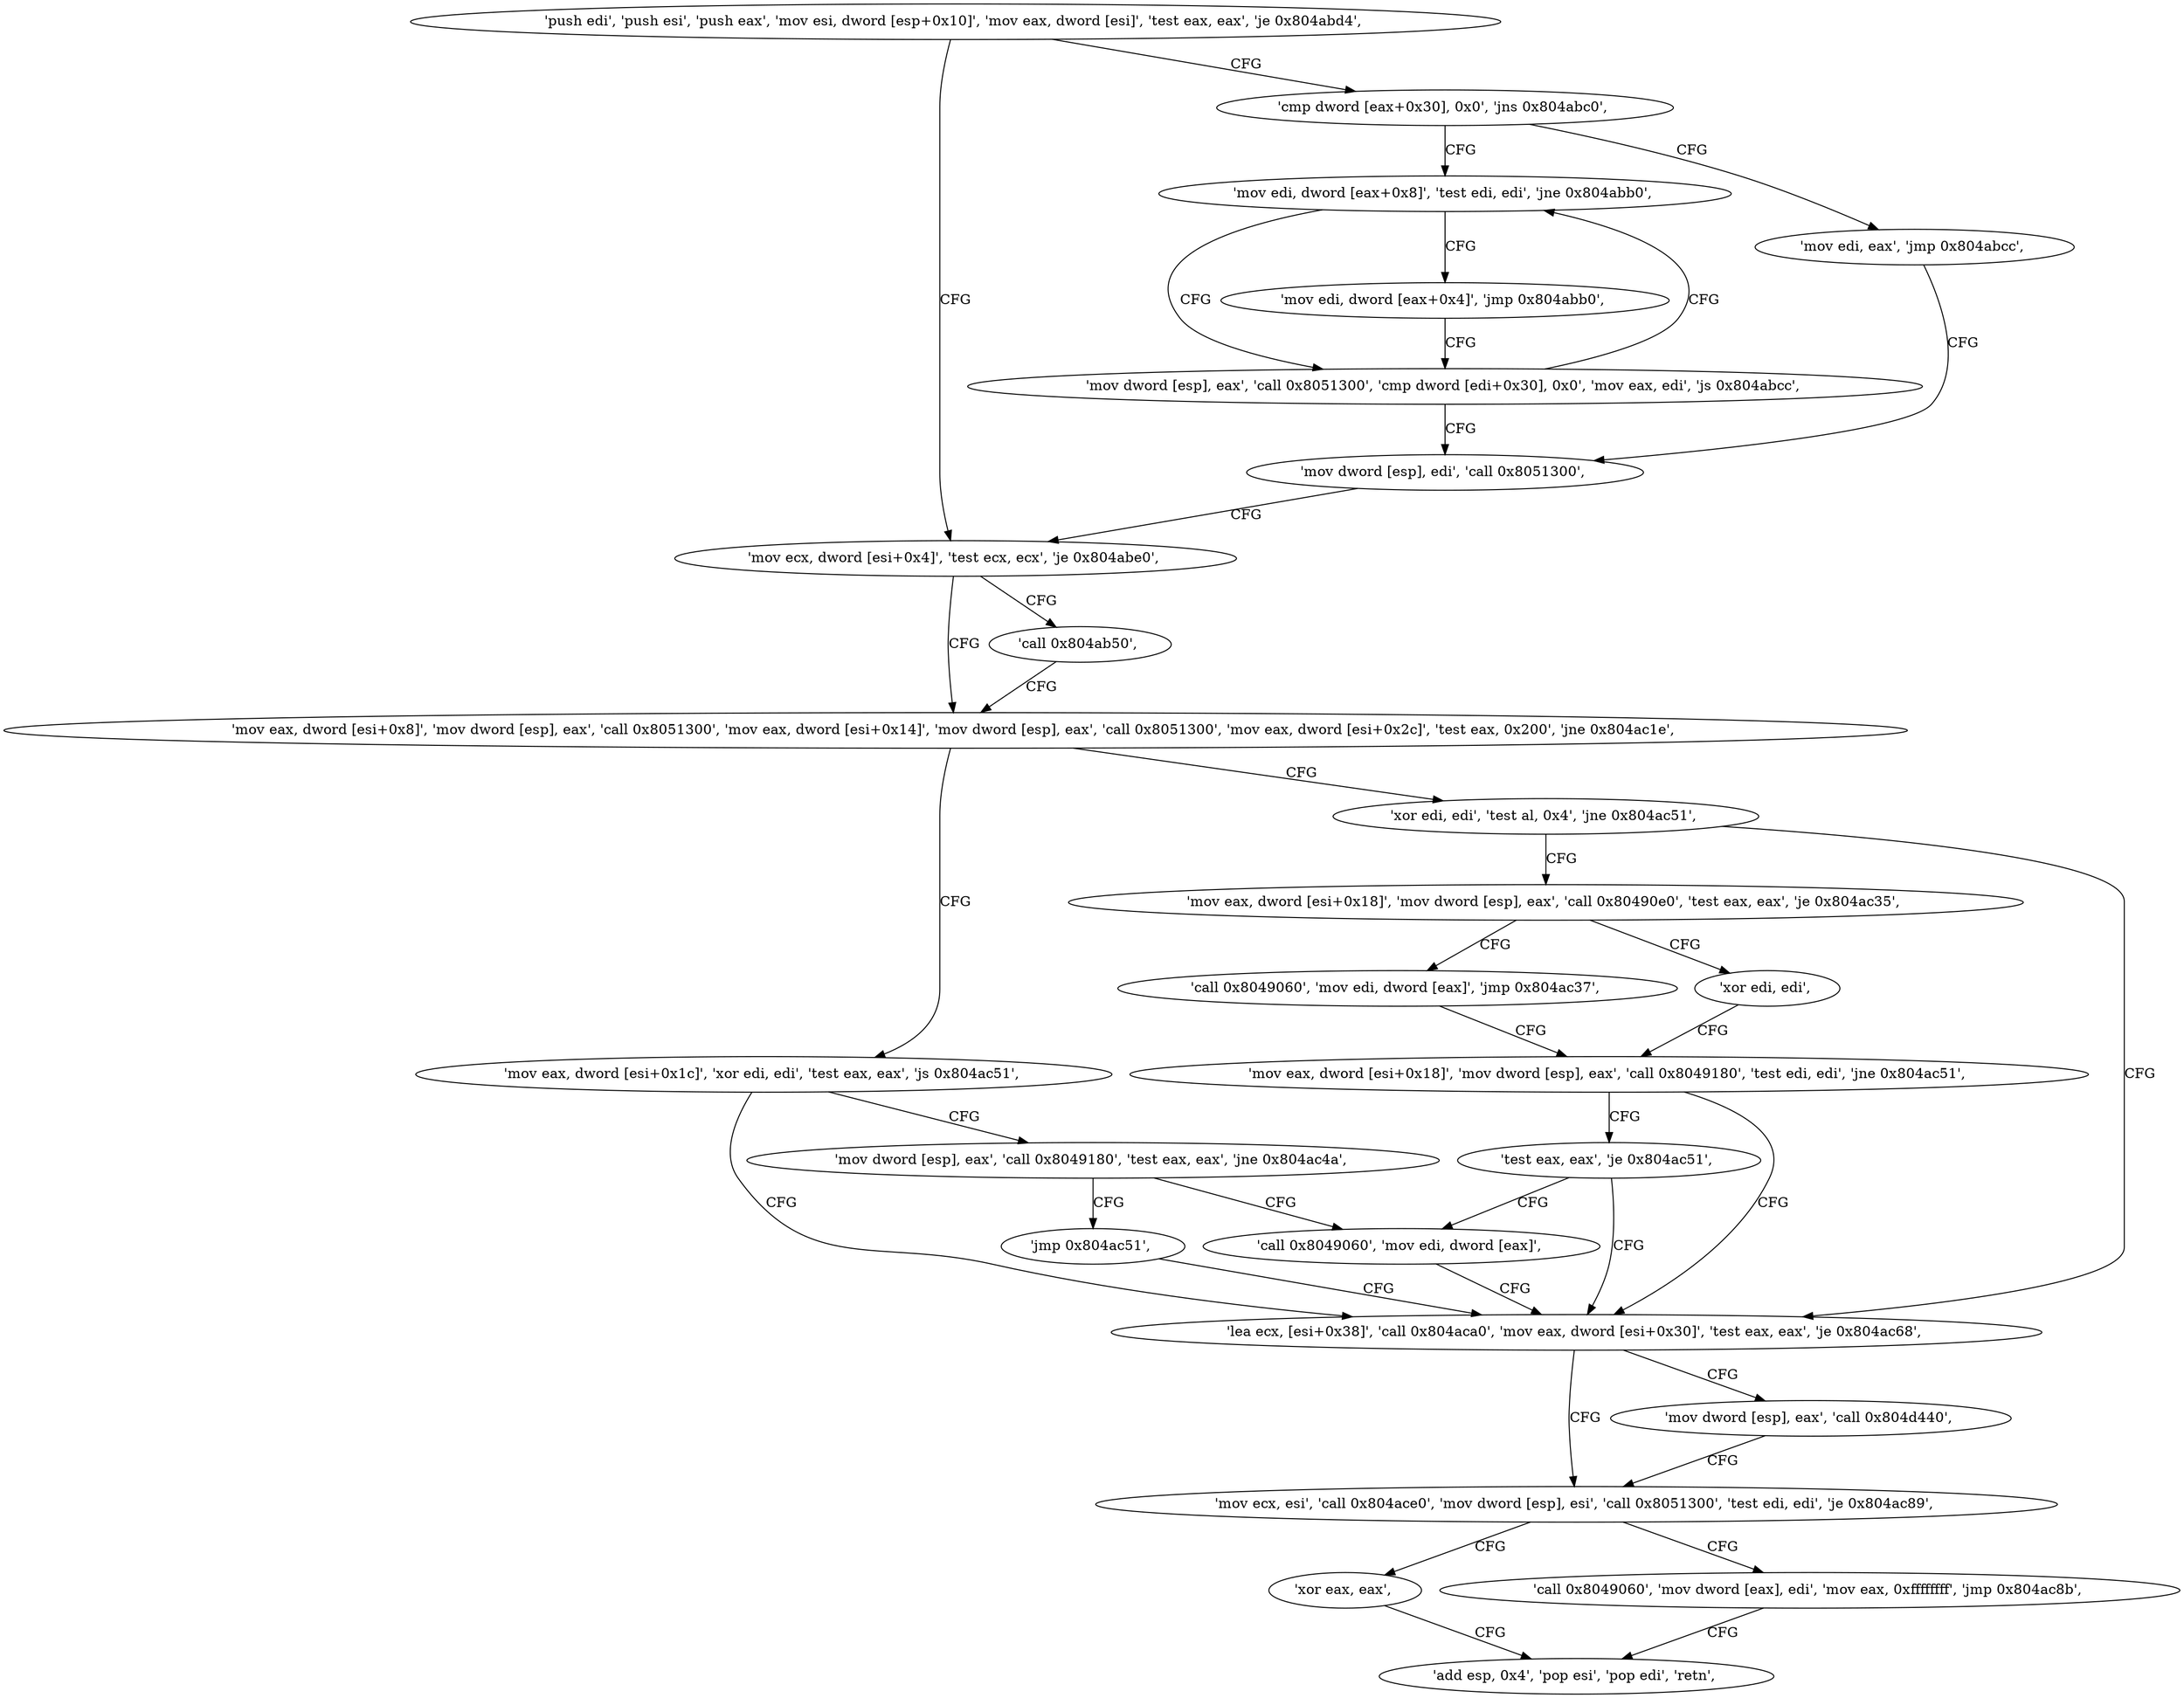 digraph "func" {
"134523792" [label = "'push edi', 'push esi', 'push eax', 'mov esi, dword [esp+0x10]', 'mov eax, dword [esi]', 'test eax, eax', 'je 0x804abd4', " ]
"134523860" [label = "'mov ecx, dword [esi+0x4]', 'test ecx, ecx', 'je 0x804abe0', " ]
"134523805" [label = "'cmp dword [eax+0x30], 0x0', 'jns 0x804abc0', " ]
"134523872" [label = "'mov eax, dword [esi+0x8]', 'mov dword [esp], eax', 'call 0x8051300', 'mov eax, dword [esi+0x14]', 'mov dword [esp], eax', 'call 0x8051300', 'mov eax, dword [esi+0x2c]', 'test eax, 0x200', 'jne 0x804ac1e', " ]
"134523867" [label = "'call 0x804ab50', " ]
"134523840" [label = "'mov edi, dword [eax+0x8]', 'test edi, edi', 'jne 0x804abb0', " ]
"134523811" [label = "'mov edi, eax', 'jmp 0x804abcc', " ]
"134523934" [label = "'mov eax, dword [esi+0x1c]', 'xor edi, edi', 'test eax, eax', 'js 0x804ac51', " ]
"134523904" [label = "'xor edi, edi', 'test al, 0x4', 'jne 0x804ac51', " ]
"134523824" [label = "'mov dword [esp], eax', 'call 0x8051300', 'cmp dword [edi+0x30], 0x0', 'mov eax, edi', 'js 0x804abcc', " ]
"134523847" [label = "'mov edi, dword [eax+0x4]', 'jmp 0x804abb0', " ]
"134523852" [label = "'mov dword [esp], edi', 'call 0x8051300', " ]
"134523985" [label = "'lea ecx, [esi+0x38]', 'call 0x804aca0', 'mov eax, dword [esi+0x30]', 'test eax, eax', 'je 0x804ac68', " ]
"134523943" [label = "'mov dword [esp], eax', 'call 0x8049180', 'test eax, eax', 'jne 0x804ac4a', " ]
"134523910" [label = "'mov eax, dword [esi+0x18]', 'mov dword [esp], eax', 'call 0x80490e0', 'test eax, eax', 'je 0x804ac35', " ]
"134524008" [label = "'mov ecx, esi', 'call 0x804ace0', 'mov dword [esp], esi', 'call 0x8051300', 'test edi, edi', 'je 0x804ac89', " ]
"134524000" [label = "'mov dword [esp], eax', 'call 0x804d440', " ]
"134523978" [label = "'call 0x8049060', 'mov edi, dword [eax]', " ]
"134523955" [label = "'jmp 0x804ac51', " ]
"134523957" [label = "'xor edi, edi', " ]
"134523925" [label = "'call 0x8049060', 'mov edi, dword [eax]', 'jmp 0x804ac37', " ]
"134524041" [label = "'xor eax, eax', " ]
"134524027" [label = "'call 0x8049060', 'mov dword [eax], edi', 'mov eax, 0xffffffff', 'jmp 0x804ac8b', " ]
"134523959" [label = "'mov eax, dword [esi+0x18]', 'mov dword [esp], eax', 'call 0x8049180', 'test edi, edi', 'jne 0x804ac51', " ]
"134524043" [label = "'add esp, 0x4', 'pop esi', 'pop edi', 'retn', " ]
"134523974" [label = "'test eax, eax', 'je 0x804ac51', " ]
"134523792" -> "134523860" [ label = "CFG" ]
"134523792" -> "134523805" [ label = "CFG" ]
"134523860" -> "134523872" [ label = "CFG" ]
"134523860" -> "134523867" [ label = "CFG" ]
"134523805" -> "134523840" [ label = "CFG" ]
"134523805" -> "134523811" [ label = "CFG" ]
"134523872" -> "134523934" [ label = "CFG" ]
"134523872" -> "134523904" [ label = "CFG" ]
"134523867" -> "134523872" [ label = "CFG" ]
"134523840" -> "134523824" [ label = "CFG" ]
"134523840" -> "134523847" [ label = "CFG" ]
"134523811" -> "134523852" [ label = "CFG" ]
"134523934" -> "134523985" [ label = "CFG" ]
"134523934" -> "134523943" [ label = "CFG" ]
"134523904" -> "134523985" [ label = "CFG" ]
"134523904" -> "134523910" [ label = "CFG" ]
"134523824" -> "134523852" [ label = "CFG" ]
"134523824" -> "134523840" [ label = "CFG" ]
"134523847" -> "134523824" [ label = "CFG" ]
"134523852" -> "134523860" [ label = "CFG" ]
"134523985" -> "134524008" [ label = "CFG" ]
"134523985" -> "134524000" [ label = "CFG" ]
"134523943" -> "134523978" [ label = "CFG" ]
"134523943" -> "134523955" [ label = "CFG" ]
"134523910" -> "134523957" [ label = "CFG" ]
"134523910" -> "134523925" [ label = "CFG" ]
"134524008" -> "134524041" [ label = "CFG" ]
"134524008" -> "134524027" [ label = "CFG" ]
"134524000" -> "134524008" [ label = "CFG" ]
"134523978" -> "134523985" [ label = "CFG" ]
"134523955" -> "134523985" [ label = "CFG" ]
"134523957" -> "134523959" [ label = "CFG" ]
"134523925" -> "134523959" [ label = "CFG" ]
"134524041" -> "134524043" [ label = "CFG" ]
"134524027" -> "134524043" [ label = "CFG" ]
"134523959" -> "134523985" [ label = "CFG" ]
"134523959" -> "134523974" [ label = "CFG" ]
"134523974" -> "134523985" [ label = "CFG" ]
"134523974" -> "134523978" [ label = "CFG" ]
}
